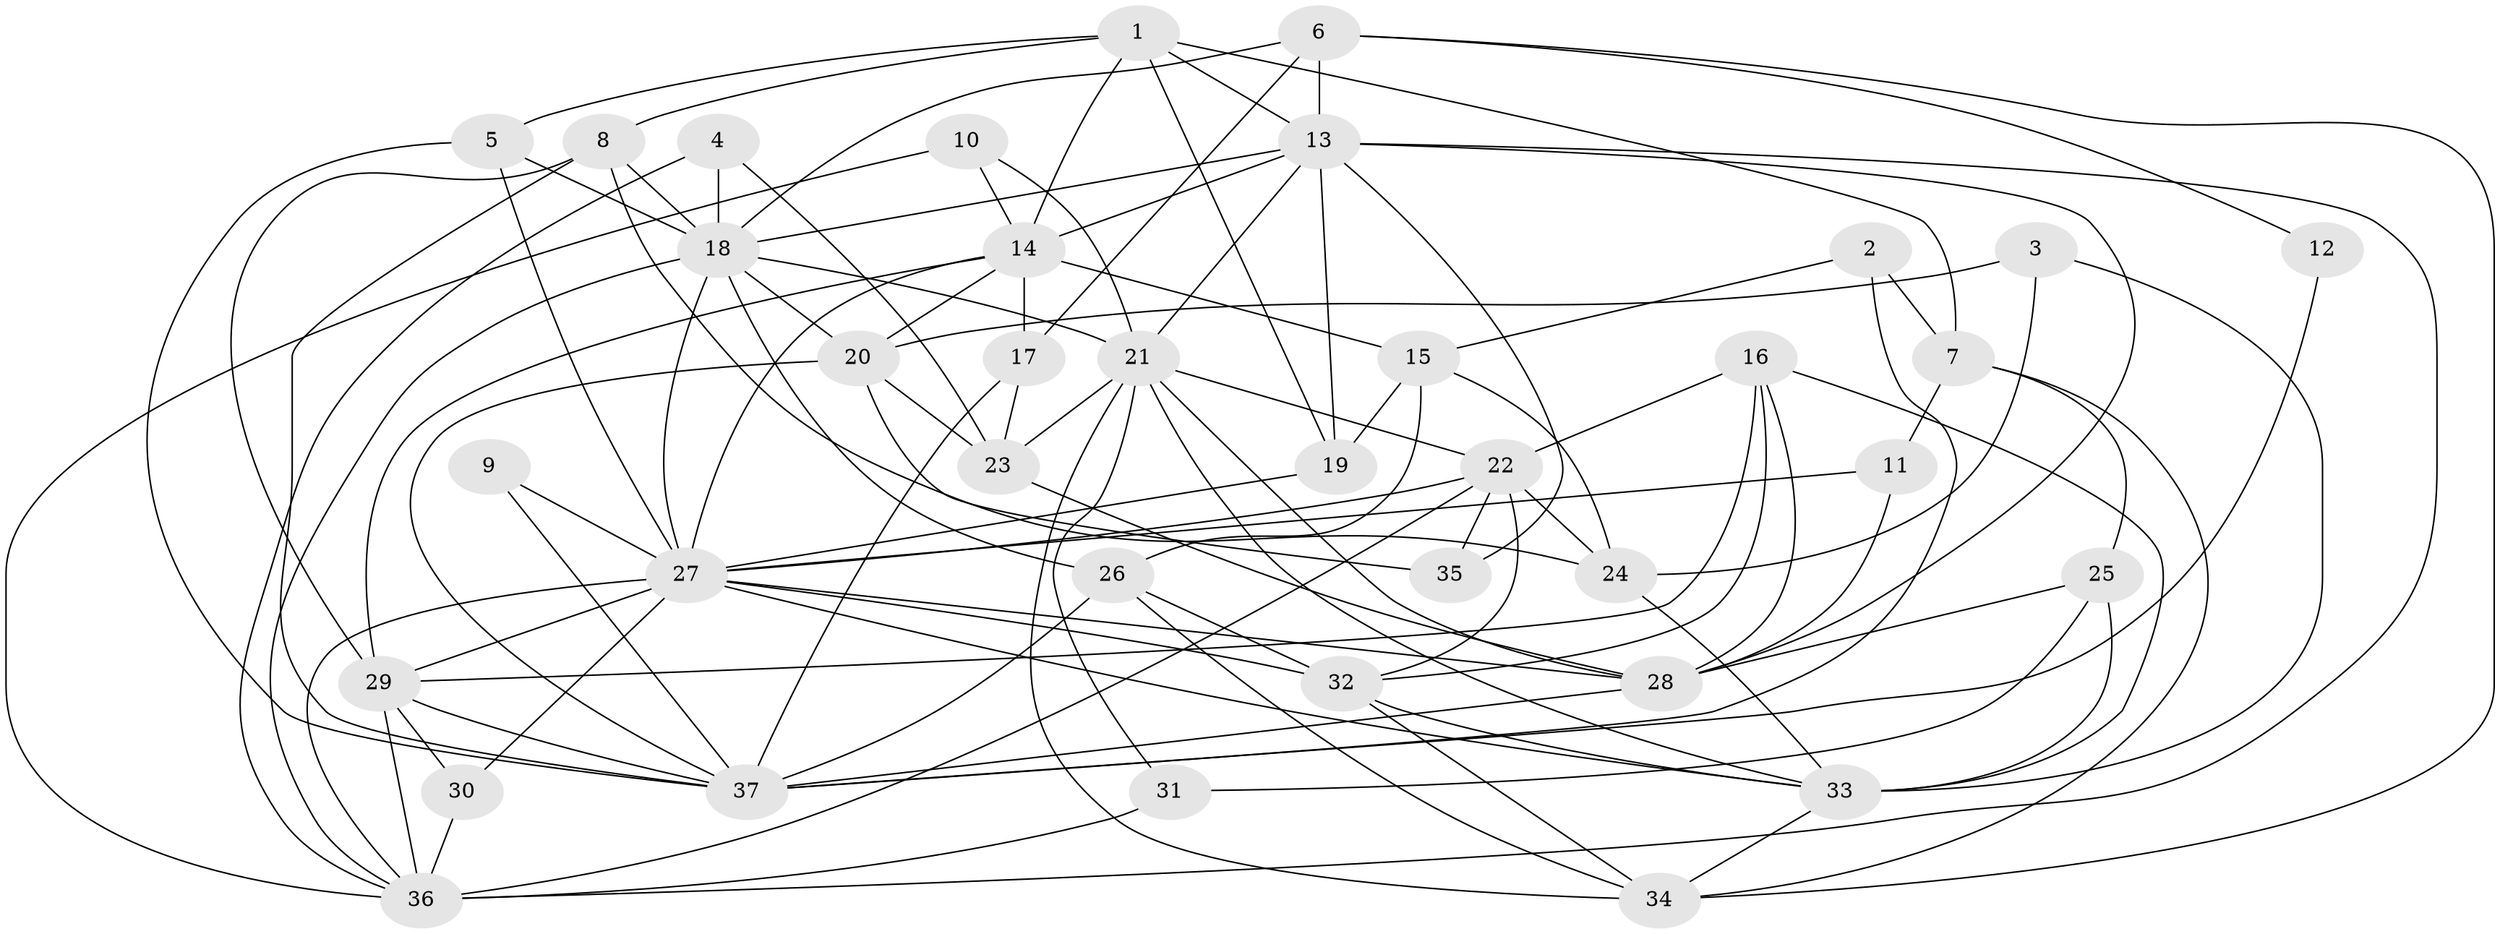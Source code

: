 // original degree distribution, {6: 0.0821917808219178, 4: 0.2876712328767123, 5: 0.1643835616438356, 2: 0.1506849315068493, 3: 0.2602739726027397, 8: 0.0136986301369863, 9: 0.0273972602739726, 7: 0.0136986301369863}
// Generated by graph-tools (version 1.1) at 2025/50/03/09/25 03:50:01]
// undirected, 37 vertices, 103 edges
graph export_dot {
graph [start="1"]
  node [color=gray90,style=filled];
  1;
  2;
  3;
  4;
  5;
  6;
  7;
  8;
  9;
  10;
  11;
  12;
  13;
  14;
  15;
  16;
  17;
  18;
  19;
  20;
  21;
  22;
  23;
  24;
  25;
  26;
  27;
  28;
  29;
  30;
  31;
  32;
  33;
  34;
  35;
  36;
  37;
  1 -- 5 [weight=1.0];
  1 -- 7 [weight=1.0];
  1 -- 8 [weight=1.0];
  1 -- 13 [weight=1.0];
  1 -- 14 [weight=1.0];
  1 -- 19 [weight=1.0];
  2 -- 7 [weight=1.0];
  2 -- 15 [weight=1.0];
  2 -- 37 [weight=1.0];
  3 -- 20 [weight=1.0];
  3 -- 24 [weight=1.0];
  3 -- 33 [weight=1.0];
  4 -- 18 [weight=1.0];
  4 -- 23 [weight=1.0];
  4 -- 36 [weight=1.0];
  5 -- 18 [weight=1.0];
  5 -- 27 [weight=1.0];
  5 -- 37 [weight=1.0];
  6 -- 12 [weight=1.0];
  6 -- 13 [weight=2.0];
  6 -- 17 [weight=1.0];
  6 -- 18 [weight=1.0];
  6 -- 34 [weight=1.0];
  7 -- 11 [weight=1.0];
  7 -- 25 [weight=1.0];
  7 -- 34 [weight=1.0];
  8 -- 18 [weight=1.0];
  8 -- 24 [weight=1.0];
  8 -- 29 [weight=1.0];
  8 -- 37 [weight=1.0];
  9 -- 27 [weight=1.0];
  9 -- 37 [weight=1.0];
  10 -- 14 [weight=1.0];
  10 -- 21 [weight=1.0];
  10 -- 36 [weight=1.0];
  11 -- 27 [weight=1.0];
  11 -- 28 [weight=1.0];
  12 -- 37 [weight=1.0];
  13 -- 14 [weight=1.0];
  13 -- 18 [weight=1.0];
  13 -- 19 [weight=1.0];
  13 -- 21 [weight=1.0];
  13 -- 28 [weight=1.0];
  13 -- 35 [weight=1.0];
  13 -- 36 [weight=1.0];
  14 -- 15 [weight=1.0];
  14 -- 17 [weight=1.0];
  14 -- 20 [weight=1.0];
  14 -- 27 [weight=1.0];
  14 -- 29 [weight=1.0];
  15 -- 19 [weight=1.0];
  15 -- 24 [weight=1.0];
  15 -- 26 [weight=1.0];
  16 -- 22 [weight=1.0];
  16 -- 28 [weight=1.0];
  16 -- 29 [weight=1.0];
  16 -- 32 [weight=1.0];
  16 -- 33 [weight=1.0];
  17 -- 23 [weight=1.0];
  17 -- 37 [weight=1.0];
  18 -- 20 [weight=1.0];
  18 -- 21 [weight=1.0];
  18 -- 26 [weight=1.0];
  18 -- 27 [weight=1.0];
  18 -- 36 [weight=1.0];
  19 -- 27 [weight=1.0];
  20 -- 23 [weight=1.0];
  20 -- 35 [weight=1.0];
  20 -- 37 [weight=1.0];
  21 -- 22 [weight=1.0];
  21 -- 23 [weight=1.0];
  21 -- 28 [weight=1.0];
  21 -- 31 [weight=1.0];
  21 -- 33 [weight=1.0];
  21 -- 34 [weight=1.0];
  22 -- 24 [weight=1.0];
  22 -- 27 [weight=1.0];
  22 -- 32 [weight=1.0];
  22 -- 35 [weight=1.0];
  22 -- 36 [weight=1.0];
  23 -- 28 [weight=1.0];
  24 -- 33 [weight=1.0];
  25 -- 28 [weight=1.0];
  25 -- 31 [weight=1.0];
  25 -- 33 [weight=1.0];
  26 -- 32 [weight=1.0];
  26 -- 34 [weight=1.0];
  26 -- 37 [weight=1.0];
  27 -- 28 [weight=1.0];
  27 -- 29 [weight=1.0];
  27 -- 30 [weight=1.0];
  27 -- 32 [weight=1.0];
  27 -- 33 [weight=1.0];
  27 -- 36 [weight=1.0];
  28 -- 37 [weight=1.0];
  29 -- 30 [weight=1.0];
  29 -- 36 [weight=1.0];
  29 -- 37 [weight=1.0];
  30 -- 36 [weight=1.0];
  31 -- 36 [weight=2.0];
  32 -- 33 [weight=1.0];
  32 -- 34 [weight=1.0];
  33 -- 34 [weight=1.0];
}

